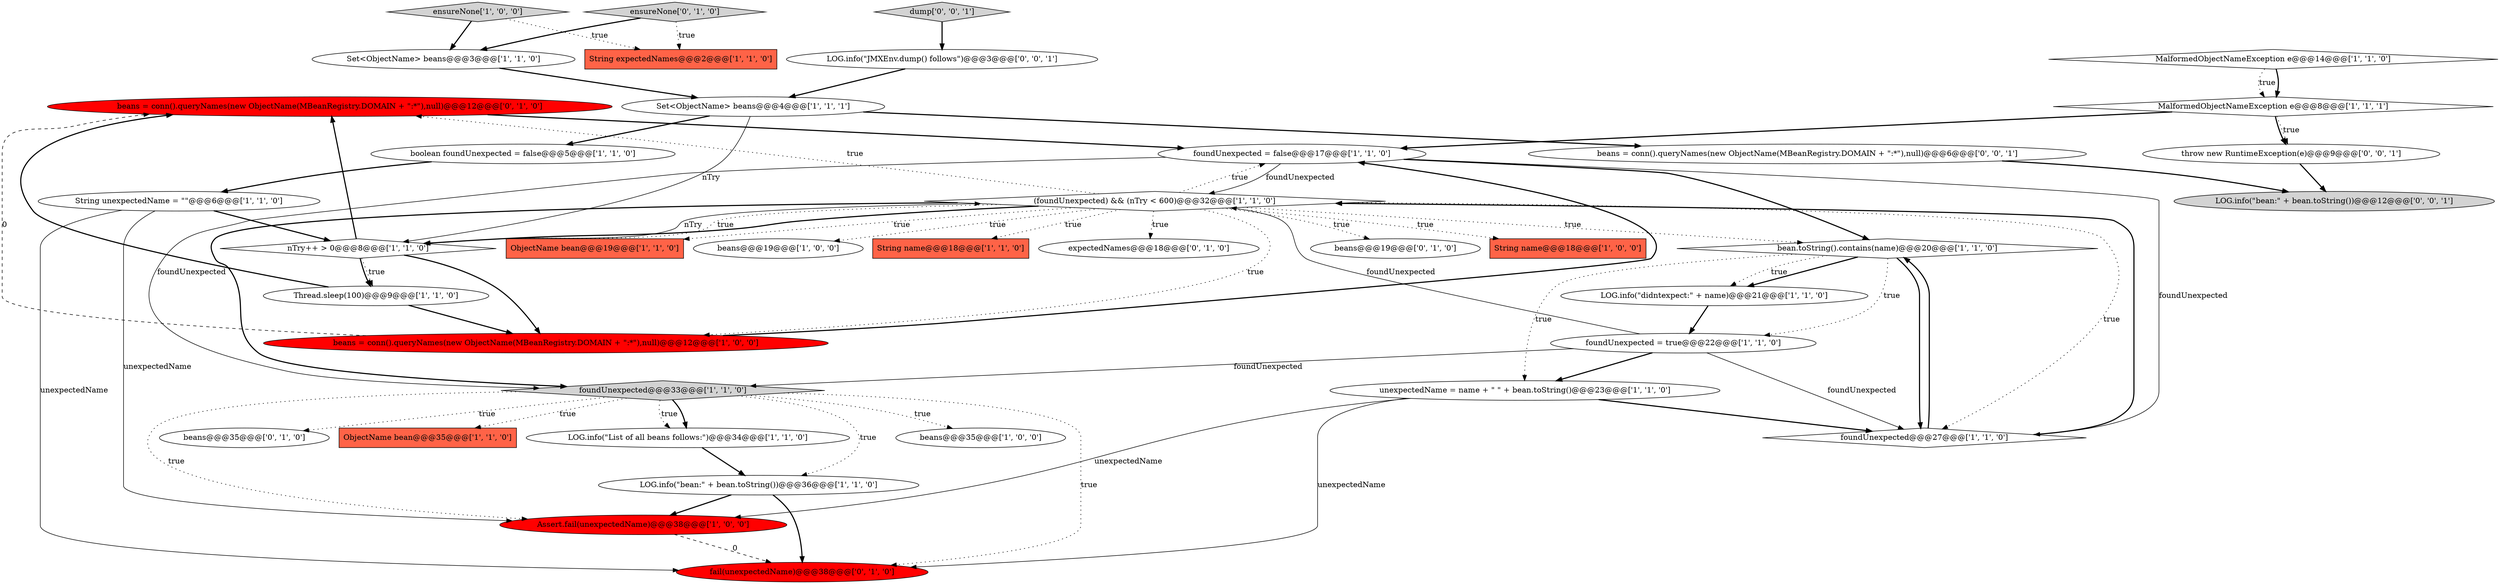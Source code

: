 digraph {
33 [style = filled, label = "beans = conn().queryNames(new ObjectName(MBeanRegistry.DOMAIN + \":*\"),null)@@@12@@@['0', '1', '0']", fillcolor = red, shape = ellipse image = "AAA1AAABBB2BBB"];
21 [style = filled, label = "foundUnexpected = false@@@17@@@['1', '1', '0']", fillcolor = white, shape = ellipse image = "AAA0AAABBB1BBB"];
13 [style = filled, label = "String unexpectedName = \"\"@@@6@@@['1', '1', '0']", fillcolor = white, shape = ellipse image = "AAA0AAABBB1BBB"];
15 [style = filled, label = "foundUnexpected = true@@@22@@@['1', '1', '0']", fillcolor = white, shape = ellipse image = "AAA0AAABBB1BBB"];
12 [style = filled, label = "Set<ObjectName> beans@@@3@@@['1', '1', '0']", fillcolor = white, shape = ellipse image = "AAA0AAABBB1BBB"];
5 [style = filled, label = "Set<ObjectName> beans@@@4@@@['1', '1', '1']", fillcolor = white, shape = ellipse image = "AAA0AAABBB1BBB"];
22 [style = filled, label = "Thread.sleep(100)@@@9@@@['1', '1', '0']", fillcolor = white, shape = ellipse image = "AAA0AAABBB1BBB"];
30 [style = filled, label = "ensureNone['0', '1', '0']", fillcolor = lightgray, shape = diamond image = "AAA0AAABBB2BBB"];
14 [style = filled, label = "ObjectName bean@@@35@@@['1', '1', '0']", fillcolor = tomato, shape = box image = "AAA0AAABBB1BBB"];
20 [style = filled, label = "LOG.info(\"List of all beans follows:\")@@@34@@@['1', '1', '0']", fillcolor = white, shape = ellipse image = "AAA0AAABBB1BBB"];
26 [style = filled, label = "MalformedObjectNameException e@@@14@@@['1', '1', '0']", fillcolor = white, shape = diamond image = "AAA0AAABBB1BBB"];
32 [style = filled, label = "beans@@@19@@@['0', '1', '0']", fillcolor = white, shape = ellipse image = "AAA0AAABBB2BBB"];
34 [style = filled, label = "dump['0', '0', '1']", fillcolor = lightgray, shape = diamond image = "AAA0AAABBB3BBB"];
23 [style = filled, label = "unexpectedName = name + \" \" + bean.toString()@@@23@@@['1', '1', '0']", fillcolor = white, shape = ellipse image = "AAA0AAABBB1BBB"];
6 [style = filled, label = "String name@@@18@@@['1', '0', '0']", fillcolor = tomato, shape = box image = "AAA0AAABBB1BBB"];
36 [style = filled, label = "throw new RuntimeException(e)@@@9@@@['0', '0', '1']", fillcolor = white, shape = ellipse image = "AAA0AAABBB3BBB"];
8 [style = filled, label = "beans = conn().queryNames(new ObjectName(MBeanRegistry.DOMAIN + \":*\"),null)@@@12@@@['1', '0', '0']", fillcolor = red, shape = ellipse image = "AAA1AAABBB1BBB"];
25 [style = filled, label = "ObjectName bean@@@19@@@['1', '1', '0']", fillcolor = tomato, shape = box image = "AAA0AAABBB1BBB"];
7 [style = filled, label = "beans@@@19@@@['1', '0', '0']", fillcolor = white, shape = ellipse image = "AAA0AAABBB1BBB"];
37 [style = filled, label = "LOG.info(\"JMXEnv.dump() follows\")@@@3@@@['0', '0', '1']", fillcolor = white, shape = ellipse image = "AAA0AAABBB3BBB"];
10 [style = filled, label = "(foundUnexpected) && (nTry < 600)@@@32@@@['1', '1', '0']", fillcolor = white, shape = diamond image = "AAA0AAABBB1BBB"];
16 [style = filled, label = "boolean foundUnexpected = false@@@5@@@['1', '1', '0']", fillcolor = white, shape = ellipse image = "AAA0AAABBB1BBB"];
1 [style = filled, label = "beans@@@35@@@['1', '0', '0']", fillcolor = white, shape = ellipse image = "AAA0AAABBB1BBB"];
28 [style = filled, label = "fail(unexpectedName)@@@38@@@['0', '1', '0']", fillcolor = red, shape = ellipse image = "AAA1AAABBB2BBB"];
19 [style = filled, label = "String name@@@18@@@['1', '1', '0']", fillcolor = tomato, shape = box image = "AAA0AAABBB1BBB"];
38 [style = filled, label = "LOG.info(\"bean:\" + bean.toString())@@@12@@@['0', '0', '1']", fillcolor = lightgray, shape = ellipse image = "AAA0AAABBB3BBB"];
35 [style = filled, label = "beans = conn().queryNames(new ObjectName(MBeanRegistry.DOMAIN + \":*\"),null)@@@6@@@['0', '0', '1']", fillcolor = white, shape = ellipse image = "AAA0AAABBB3BBB"];
2 [style = filled, label = "LOG.info(\"bean:\" + bean.toString())@@@36@@@['1', '1', '0']", fillcolor = white, shape = ellipse image = "AAA0AAABBB1BBB"];
11 [style = filled, label = "Assert.fail(unexpectedName)@@@38@@@['1', '0', '0']", fillcolor = red, shape = ellipse image = "AAA1AAABBB1BBB"];
27 [style = filled, label = "String expectedNames@@@2@@@['1', '1', '0']", fillcolor = tomato, shape = box image = "AAA0AAABBB1BBB"];
3 [style = filled, label = "ensureNone['1', '0', '0']", fillcolor = lightgray, shape = diamond image = "AAA0AAABBB1BBB"];
9 [style = filled, label = "nTry++ > 0@@@8@@@['1', '1', '0']", fillcolor = white, shape = diamond image = "AAA0AAABBB1BBB"];
29 [style = filled, label = "beans@@@35@@@['0', '1', '0']", fillcolor = white, shape = ellipse image = "AAA0AAABBB2BBB"];
31 [style = filled, label = "expectedNames@@@18@@@['0', '1', '0']", fillcolor = white, shape = ellipse image = "AAA0AAABBB2BBB"];
17 [style = filled, label = "LOG.info(\"didntexpect:\" + name)@@@21@@@['1', '1', '0']", fillcolor = white, shape = ellipse image = "AAA0AAABBB1BBB"];
24 [style = filled, label = "foundUnexpected@@@33@@@['1', '1', '0']", fillcolor = lightgray, shape = diamond image = "AAA0AAABBB1BBB"];
0 [style = filled, label = "foundUnexpected@@@27@@@['1', '1', '0']", fillcolor = white, shape = diamond image = "AAA0AAABBB1BBB"];
18 [style = filled, label = "MalformedObjectNameException e@@@8@@@['1', '1', '1']", fillcolor = white, shape = diamond image = "AAA0AAABBB1BBB"];
4 [style = filled, label = "bean.toString().contains(name)@@@20@@@['1', '1', '0']", fillcolor = white, shape = diamond image = "AAA0AAABBB1BBB"];
9->22 [style = bold, label=""];
15->23 [style = bold, label=""];
10->8 [style = dotted, label="true"];
24->1 [style = dotted, label="true"];
16->13 [style = bold, label=""];
22->33 [style = bold, label=""];
10->6 [style = dotted, label="true"];
15->0 [style = solid, label="foundUnexpected"];
12->5 [style = bold, label=""];
4->17 [style = bold, label=""];
24->14 [style = dotted, label="true"];
9->33 [style = bold, label=""];
21->0 [style = solid, label="foundUnexpected"];
13->11 [style = solid, label="unexpectedName"];
10->24 [style = bold, label=""];
30->27 [style = dotted, label="true"];
24->29 [style = dotted, label="true"];
4->23 [style = dotted, label="true"];
8->33 [style = dashed, label="0"];
10->31 [style = dotted, label="true"];
18->36 [style = dotted, label="true"];
23->11 [style = solid, label="unexpectedName"];
26->18 [style = bold, label=""];
18->36 [style = bold, label=""];
4->15 [style = dotted, label="true"];
3->12 [style = bold, label=""];
10->33 [style = dotted, label="true"];
9->8 [style = bold, label=""];
10->9 [style = dotted, label="true"];
23->0 [style = bold, label=""];
24->28 [style = dotted, label="true"];
10->32 [style = dotted, label="true"];
4->0 [style = bold, label=""];
20->2 [style = bold, label=""];
24->20 [style = bold, label=""];
5->16 [style = bold, label=""];
22->8 [style = bold, label=""];
37->5 [style = bold, label=""];
15->10 [style = solid, label="foundUnexpected"];
23->28 [style = solid, label="unexpectedName"];
24->11 [style = dotted, label="true"];
3->27 [style = dotted, label="true"];
0->10 [style = bold, label=""];
30->12 [style = bold, label=""];
10->25 [style = dotted, label="true"];
13->28 [style = solid, label="unexpectedName"];
11->28 [style = dashed, label="0"];
5->9 [style = solid, label="nTry"];
34->37 [style = bold, label=""];
0->4 [style = bold, label=""];
10->19 [style = dotted, label="true"];
15->24 [style = solid, label="foundUnexpected"];
24->20 [style = dotted, label="true"];
17->15 [style = bold, label=""];
9->10 [style = solid, label="nTry"];
8->21 [style = bold, label=""];
26->18 [style = dotted, label="true"];
10->7 [style = dotted, label="true"];
10->0 [style = dotted, label="true"];
10->9 [style = bold, label=""];
13->9 [style = bold, label=""];
35->38 [style = bold, label=""];
18->21 [style = bold, label=""];
36->38 [style = bold, label=""];
21->24 [style = solid, label="foundUnexpected"];
33->21 [style = bold, label=""];
10->4 [style = dotted, label="true"];
9->22 [style = dotted, label="true"];
4->17 [style = dotted, label="true"];
10->21 [style = dotted, label="true"];
24->2 [style = dotted, label="true"];
2->28 [style = bold, label=""];
2->11 [style = bold, label=""];
5->35 [style = bold, label=""];
21->10 [style = solid, label="foundUnexpected"];
21->4 [style = bold, label=""];
}
